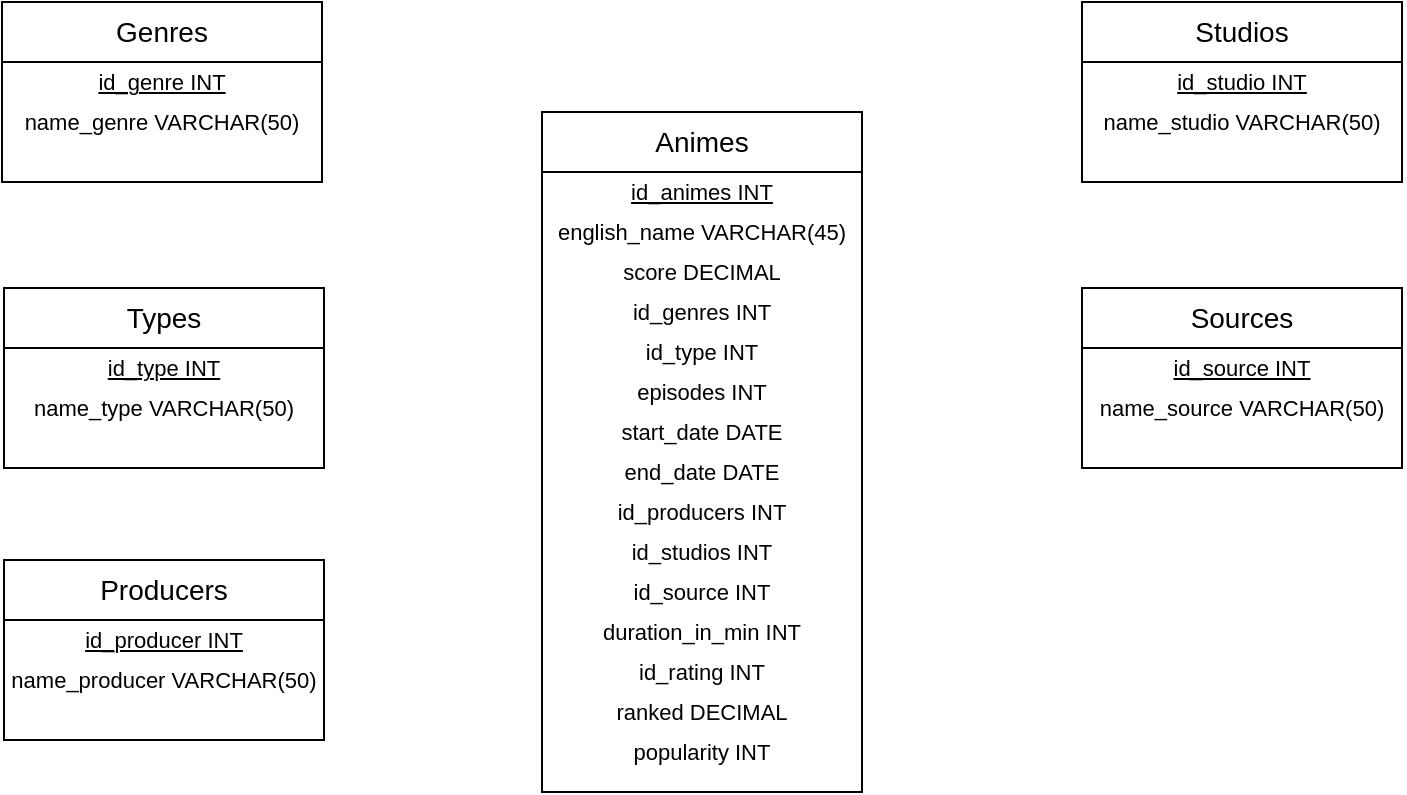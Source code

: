 <mxfile version="24.8.3">
  <diagram name="Page-1" id="FmNXVmiUKYO5AavIUr8t">
    <mxGraphModel dx="795" dy="465" grid="1" gridSize="10" guides="1" tooltips="1" connect="1" arrows="1" fold="1" page="1" pageScale="1" pageWidth="827" pageHeight="1169" math="0" shadow="0">
      <root>
        <mxCell id="0" />
        <mxCell id="1" parent="0" />
        <mxCell id="9YOkMzRPD7ddnAfmrJgy-1" value="" style="rounded=0;whiteSpace=wrap;html=1;" vertex="1" parent="1">
          <mxGeometry x="330" y="120" width="160" height="340" as="geometry" />
        </mxCell>
        <mxCell id="9YOkMzRPD7ddnAfmrJgy-2" value="&lt;font style=&quot;font-size: 14px;&quot;&gt;Animes&lt;/font&gt;" style="text;html=1;align=center;verticalAlign=middle;whiteSpace=wrap;rounded=0;" vertex="1" parent="1">
          <mxGeometry x="330" y="120" width="160" height="30" as="geometry" />
        </mxCell>
        <mxCell id="9YOkMzRPD7ddnAfmrJgy-3" value="" style="endArrow=none;html=1;rounded=0;exitX=1;exitY=1;exitDx=0;exitDy=0;entryX=0;entryY=1;entryDx=0;entryDy=0;" edge="1" parent="1" source="9YOkMzRPD7ddnAfmrJgy-2" target="9YOkMzRPD7ddnAfmrJgy-2">
          <mxGeometry width="50" height="50" relative="1" as="geometry">
            <mxPoint x="490" y="150" as="sourcePoint" />
            <mxPoint x="331" y="151" as="targetPoint" />
          </mxGeometry>
        </mxCell>
        <mxCell id="9YOkMzRPD7ddnAfmrJgy-4" value="&lt;font style=&quot;font-size: 11px;&quot;&gt;&lt;u&gt;id_animes INT&lt;/u&gt;&lt;/font&gt;" style="text;html=1;align=center;verticalAlign=middle;whiteSpace=wrap;rounded=0;" vertex="1" parent="1">
          <mxGeometry x="330" y="150" width="160" height="20" as="geometry" />
        </mxCell>
        <mxCell id="9YOkMzRPD7ddnAfmrJgy-5" value="&lt;font style=&quot;font-size: 11px;&quot;&gt;english_name VARCHAR(45)&lt;/font&gt;" style="text;html=1;align=center;verticalAlign=middle;whiteSpace=wrap;rounded=0;" vertex="1" parent="1">
          <mxGeometry x="330" y="170" width="160" height="20" as="geometry" />
        </mxCell>
        <mxCell id="9YOkMzRPD7ddnAfmrJgy-6" value="&lt;font style=&quot;font-size: 11px;&quot;&gt;score DECIMAL&lt;/font&gt;" style="text;html=1;align=center;verticalAlign=middle;whiteSpace=wrap;rounded=0;" vertex="1" parent="1">
          <mxGeometry x="330" y="190" width="160" height="20" as="geometry" />
        </mxCell>
        <mxCell id="9YOkMzRPD7ddnAfmrJgy-7" value="&lt;font style=&quot;font-size: 11px;&quot;&gt;id_genres INT&lt;/font&gt;" style="text;html=1;align=center;verticalAlign=middle;whiteSpace=wrap;rounded=0;" vertex="1" parent="1">
          <mxGeometry x="330" y="210" width="160" height="20" as="geometry" />
        </mxCell>
        <mxCell id="9YOkMzRPD7ddnAfmrJgy-8" value="&lt;font style=&quot;font-size: 11px;&quot;&gt;id_type INT&lt;/font&gt;" style="text;html=1;align=center;verticalAlign=middle;whiteSpace=wrap;rounded=0;" vertex="1" parent="1">
          <mxGeometry x="330" y="230" width="160" height="20" as="geometry" />
        </mxCell>
        <mxCell id="9YOkMzRPD7ddnAfmrJgy-9" value="&lt;font style=&quot;font-size: 11px;&quot;&gt;episodes INT&lt;/font&gt;" style="text;html=1;align=center;verticalAlign=middle;whiteSpace=wrap;rounded=0;" vertex="1" parent="1">
          <mxGeometry x="330" y="250" width="160" height="20" as="geometry" />
        </mxCell>
        <mxCell id="9YOkMzRPD7ddnAfmrJgy-10" value="&lt;font style=&quot;font-size: 11px;&quot;&gt;start_date DATE&lt;/font&gt;" style="text;html=1;align=center;verticalAlign=middle;whiteSpace=wrap;rounded=0;" vertex="1" parent="1">
          <mxGeometry x="330" y="270" width="160" height="20" as="geometry" />
        </mxCell>
        <mxCell id="9YOkMzRPD7ddnAfmrJgy-11" value="&lt;font style=&quot;font-size: 11px;&quot;&gt;end_date DATE&lt;/font&gt;" style="text;html=1;align=center;verticalAlign=middle;whiteSpace=wrap;rounded=0;" vertex="1" parent="1">
          <mxGeometry x="330" y="290" width="160" height="20" as="geometry" />
        </mxCell>
        <mxCell id="9YOkMzRPD7ddnAfmrJgy-12" value="&lt;font style=&quot;font-size: 11px;&quot;&gt;id_producers INT&lt;/font&gt;" style="text;html=1;align=center;verticalAlign=middle;whiteSpace=wrap;rounded=0;" vertex="1" parent="1">
          <mxGeometry x="330" y="310" width="160" height="20" as="geometry" />
        </mxCell>
        <mxCell id="9YOkMzRPD7ddnAfmrJgy-13" value="&lt;font style=&quot;font-size: 11px;&quot;&gt;id_studios INT&lt;/font&gt;" style="text;html=1;align=center;verticalAlign=middle;whiteSpace=wrap;rounded=0;" vertex="1" parent="1">
          <mxGeometry x="330" y="330" width="160" height="20" as="geometry" />
        </mxCell>
        <mxCell id="9YOkMzRPD7ddnAfmrJgy-14" value="&lt;font style=&quot;font-size: 11px;&quot;&gt;id_source INT&lt;/font&gt;" style="text;html=1;align=center;verticalAlign=middle;whiteSpace=wrap;rounded=0;" vertex="1" parent="1">
          <mxGeometry x="330" y="350" width="160" height="20" as="geometry" />
        </mxCell>
        <mxCell id="9YOkMzRPD7ddnAfmrJgy-15" value="&lt;span style=&quot;font-size: 11px;&quot;&gt;duration_in_min INT&lt;/span&gt;" style="text;html=1;align=center;verticalAlign=middle;whiteSpace=wrap;rounded=0;" vertex="1" parent="1">
          <mxGeometry x="330" y="370" width="160" height="20" as="geometry" />
        </mxCell>
        <mxCell id="9YOkMzRPD7ddnAfmrJgy-16" value="&lt;span style=&quot;font-size: 11px;&quot;&gt;id_rating INT&lt;/span&gt;" style="text;html=1;align=center;verticalAlign=middle;whiteSpace=wrap;rounded=0;" vertex="1" parent="1">
          <mxGeometry x="330" y="390" width="160" height="20" as="geometry" />
        </mxCell>
        <mxCell id="9YOkMzRPD7ddnAfmrJgy-17" value="&lt;span style=&quot;font-size: 11px;&quot;&gt;ranked DECIMAL&lt;/span&gt;" style="text;html=1;align=center;verticalAlign=middle;whiteSpace=wrap;rounded=0;" vertex="1" parent="1">
          <mxGeometry x="330" y="410" width="160" height="20" as="geometry" />
        </mxCell>
        <mxCell id="9YOkMzRPD7ddnAfmrJgy-18" value="&lt;span style=&quot;font-size: 11px;&quot;&gt;popularity INT&lt;/span&gt;" style="text;html=1;align=center;verticalAlign=middle;whiteSpace=wrap;rounded=0;" vertex="1" parent="1">
          <mxGeometry x="330" y="430" width="160" height="20" as="geometry" />
        </mxCell>
        <mxCell id="9YOkMzRPD7ddnAfmrJgy-21" value="" style="rounded=0;whiteSpace=wrap;html=1;" vertex="1" parent="1">
          <mxGeometry x="60" y="65" width="160" height="90" as="geometry" />
        </mxCell>
        <mxCell id="9YOkMzRPD7ddnAfmrJgy-22" value="&lt;font style=&quot;font-size: 14px;&quot;&gt;Genres&lt;/font&gt;" style="text;html=1;align=center;verticalAlign=middle;whiteSpace=wrap;rounded=0;" vertex="1" parent="1">
          <mxGeometry x="60" y="65" width="160" height="30" as="geometry" />
        </mxCell>
        <mxCell id="9YOkMzRPD7ddnAfmrJgy-23" value="" style="endArrow=none;html=1;rounded=0;entryX=1;entryY=1;entryDx=0;entryDy=0;exitX=0;exitY=1;exitDx=0;exitDy=0;" edge="1" parent="1" source="9YOkMzRPD7ddnAfmrJgy-22" target="9YOkMzRPD7ddnAfmrJgy-22">
          <mxGeometry width="50" height="50" relative="1" as="geometry">
            <mxPoint x="70" y="96" as="sourcePoint" />
            <mxPoint x="200" y="85" as="targetPoint" />
          </mxGeometry>
        </mxCell>
        <mxCell id="9YOkMzRPD7ddnAfmrJgy-24" value="&lt;font style=&quot;font-size: 11px;&quot;&gt;&lt;u&gt;id_genre INT&lt;/u&gt;&lt;/font&gt;" style="text;html=1;align=center;verticalAlign=middle;whiteSpace=wrap;rounded=0;" vertex="1" parent="1">
          <mxGeometry x="60" y="95" width="160" height="20" as="geometry" />
        </mxCell>
        <mxCell id="9YOkMzRPD7ddnAfmrJgy-25" value="&lt;font style=&quot;font-size: 11px;&quot;&gt;name_genre VARCHAR(50)&lt;/font&gt;" style="text;html=1;align=center;verticalAlign=middle;whiteSpace=wrap;rounded=0;" vertex="1" parent="1">
          <mxGeometry x="60" y="115" width="160" height="20" as="geometry" />
        </mxCell>
        <mxCell id="9YOkMzRPD7ddnAfmrJgy-26" value="" style="rounded=0;whiteSpace=wrap;html=1;" vertex="1" parent="1">
          <mxGeometry x="61" y="208" width="160" height="90" as="geometry" />
        </mxCell>
        <mxCell id="9YOkMzRPD7ddnAfmrJgy-27" value="&lt;span style=&quot;font-size: 14px;&quot;&gt;Types&lt;/span&gt;" style="text;html=1;align=center;verticalAlign=middle;whiteSpace=wrap;rounded=0;" vertex="1" parent="1">
          <mxGeometry x="61" y="208" width="160" height="30" as="geometry" />
        </mxCell>
        <mxCell id="9YOkMzRPD7ddnAfmrJgy-28" value="" style="endArrow=none;html=1;rounded=0;entryX=1;entryY=1;entryDx=0;entryDy=0;exitX=0;exitY=1;exitDx=0;exitDy=0;" edge="1" parent="1" source="9YOkMzRPD7ddnAfmrJgy-27" target="9YOkMzRPD7ddnAfmrJgy-27">
          <mxGeometry width="50" height="50" relative="1" as="geometry">
            <mxPoint x="71" y="239" as="sourcePoint" />
            <mxPoint x="201" y="228" as="targetPoint" />
          </mxGeometry>
        </mxCell>
        <mxCell id="9YOkMzRPD7ddnAfmrJgy-29" value="&lt;font style=&quot;font-size: 11px;&quot;&gt;&lt;u&gt;id_type INT&lt;/u&gt;&lt;/font&gt;" style="text;html=1;align=center;verticalAlign=middle;whiteSpace=wrap;rounded=0;" vertex="1" parent="1">
          <mxGeometry x="61" y="238" width="160" height="20" as="geometry" />
        </mxCell>
        <mxCell id="9YOkMzRPD7ddnAfmrJgy-30" value="&lt;font style=&quot;font-size: 11px;&quot;&gt;name_type VARCHAR(50)&lt;/font&gt;" style="text;html=1;align=center;verticalAlign=middle;whiteSpace=wrap;rounded=0;" vertex="1" parent="1">
          <mxGeometry x="61" y="258" width="160" height="20" as="geometry" />
        </mxCell>
        <mxCell id="9YOkMzRPD7ddnAfmrJgy-31" value="" style="rounded=0;whiteSpace=wrap;html=1;" vertex="1" parent="1">
          <mxGeometry x="61" y="344" width="160" height="90" as="geometry" />
        </mxCell>
        <mxCell id="9YOkMzRPD7ddnAfmrJgy-32" value="&lt;span style=&quot;font-size: 14px;&quot;&gt;Producers&lt;/span&gt;" style="text;html=1;align=center;verticalAlign=middle;whiteSpace=wrap;rounded=0;" vertex="1" parent="1">
          <mxGeometry x="61" y="344" width="160" height="30" as="geometry" />
        </mxCell>
        <mxCell id="9YOkMzRPD7ddnAfmrJgy-33" value="" style="endArrow=none;html=1;rounded=0;entryX=1;entryY=1;entryDx=0;entryDy=0;exitX=0;exitY=1;exitDx=0;exitDy=0;" edge="1" parent="1" source="9YOkMzRPD7ddnAfmrJgy-32" target="9YOkMzRPD7ddnAfmrJgy-32">
          <mxGeometry width="50" height="50" relative="1" as="geometry">
            <mxPoint x="71" y="375" as="sourcePoint" />
            <mxPoint x="201" y="364" as="targetPoint" />
          </mxGeometry>
        </mxCell>
        <mxCell id="9YOkMzRPD7ddnAfmrJgy-34" value="&lt;font style=&quot;font-size: 11px;&quot;&gt;&lt;u&gt;id_producer INT&lt;/u&gt;&lt;/font&gt;" style="text;html=1;align=center;verticalAlign=middle;whiteSpace=wrap;rounded=0;" vertex="1" parent="1">
          <mxGeometry x="61" y="374" width="160" height="20" as="geometry" />
        </mxCell>
        <mxCell id="9YOkMzRPD7ddnAfmrJgy-35" value="&lt;font style=&quot;font-size: 11px;&quot;&gt;name_producer VARCHAR(50)&lt;/font&gt;" style="text;html=1;align=center;verticalAlign=middle;whiteSpace=wrap;rounded=0;" vertex="1" parent="1">
          <mxGeometry x="61" y="394" width="160" height="20" as="geometry" />
        </mxCell>
        <mxCell id="9YOkMzRPD7ddnAfmrJgy-36" value="" style="rounded=0;whiteSpace=wrap;html=1;" vertex="1" parent="1">
          <mxGeometry x="600" y="65" width="160" height="90" as="geometry" />
        </mxCell>
        <mxCell id="9YOkMzRPD7ddnAfmrJgy-37" value="&lt;font style=&quot;font-size: 14px;&quot;&gt;Studios&lt;/font&gt;" style="text;html=1;align=center;verticalAlign=middle;whiteSpace=wrap;rounded=0;" vertex="1" parent="1">
          <mxGeometry x="600" y="65" width="160" height="30" as="geometry" />
        </mxCell>
        <mxCell id="9YOkMzRPD7ddnAfmrJgy-38" value="" style="endArrow=none;html=1;rounded=0;entryX=1;entryY=1;entryDx=0;entryDy=0;exitX=0;exitY=1;exitDx=0;exitDy=0;" edge="1" parent="1" source="9YOkMzRPD7ddnAfmrJgy-37" target="9YOkMzRPD7ddnAfmrJgy-37">
          <mxGeometry width="50" height="50" relative="1" as="geometry">
            <mxPoint x="610" y="96" as="sourcePoint" />
            <mxPoint x="740" y="85" as="targetPoint" />
          </mxGeometry>
        </mxCell>
        <mxCell id="9YOkMzRPD7ddnAfmrJgy-39" value="&lt;font style=&quot;font-size: 11px;&quot;&gt;&lt;u&gt;id_studio INT&lt;/u&gt;&lt;/font&gt;" style="text;html=1;align=center;verticalAlign=middle;whiteSpace=wrap;rounded=0;" vertex="1" parent="1">
          <mxGeometry x="600" y="95" width="160" height="20" as="geometry" />
        </mxCell>
        <mxCell id="9YOkMzRPD7ddnAfmrJgy-40" value="&lt;font style=&quot;font-size: 11px;&quot;&gt;name_studio VARCHAR(50)&lt;/font&gt;" style="text;html=1;align=center;verticalAlign=middle;whiteSpace=wrap;rounded=0;" vertex="1" parent="1">
          <mxGeometry x="600" y="115" width="160" height="20" as="geometry" />
        </mxCell>
        <mxCell id="9YOkMzRPD7ddnAfmrJgy-41" value="" style="rounded=0;whiteSpace=wrap;html=1;" vertex="1" parent="1">
          <mxGeometry x="600" y="208" width="160" height="90" as="geometry" />
        </mxCell>
        <mxCell id="9YOkMzRPD7ddnAfmrJgy-42" value="&lt;font style=&quot;font-size: 14px;&quot;&gt;Sources&lt;/font&gt;" style="text;html=1;align=center;verticalAlign=middle;whiteSpace=wrap;rounded=0;" vertex="1" parent="1">
          <mxGeometry x="600" y="208" width="160" height="30" as="geometry" />
        </mxCell>
        <mxCell id="9YOkMzRPD7ddnAfmrJgy-43" value="" style="endArrow=none;html=1;rounded=0;entryX=1;entryY=1;entryDx=0;entryDy=0;exitX=0;exitY=1;exitDx=0;exitDy=0;" edge="1" parent="1" source="9YOkMzRPD7ddnAfmrJgy-42" target="9YOkMzRPD7ddnAfmrJgy-42">
          <mxGeometry width="50" height="50" relative="1" as="geometry">
            <mxPoint x="610" y="239" as="sourcePoint" />
            <mxPoint x="740" y="228" as="targetPoint" />
          </mxGeometry>
        </mxCell>
        <mxCell id="9YOkMzRPD7ddnAfmrJgy-44" value="&lt;font style=&quot;font-size: 11px;&quot;&gt;&lt;u&gt;id_source INT&lt;/u&gt;&lt;/font&gt;" style="text;html=1;align=center;verticalAlign=middle;whiteSpace=wrap;rounded=0;" vertex="1" parent="1">
          <mxGeometry x="600" y="238" width="160" height="20" as="geometry" />
        </mxCell>
        <mxCell id="9YOkMzRPD7ddnAfmrJgy-45" value="&lt;font style=&quot;font-size: 11px;&quot;&gt;name_source VARCHAR(50)&lt;/font&gt;" style="text;html=1;align=center;verticalAlign=middle;whiteSpace=wrap;rounded=0;" vertex="1" parent="1">
          <mxGeometry x="600" y="258" width="160" height="20" as="geometry" />
        </mxCell>
      </root>
    </mxGraphModel>
  </diagram>
</mxfile>
